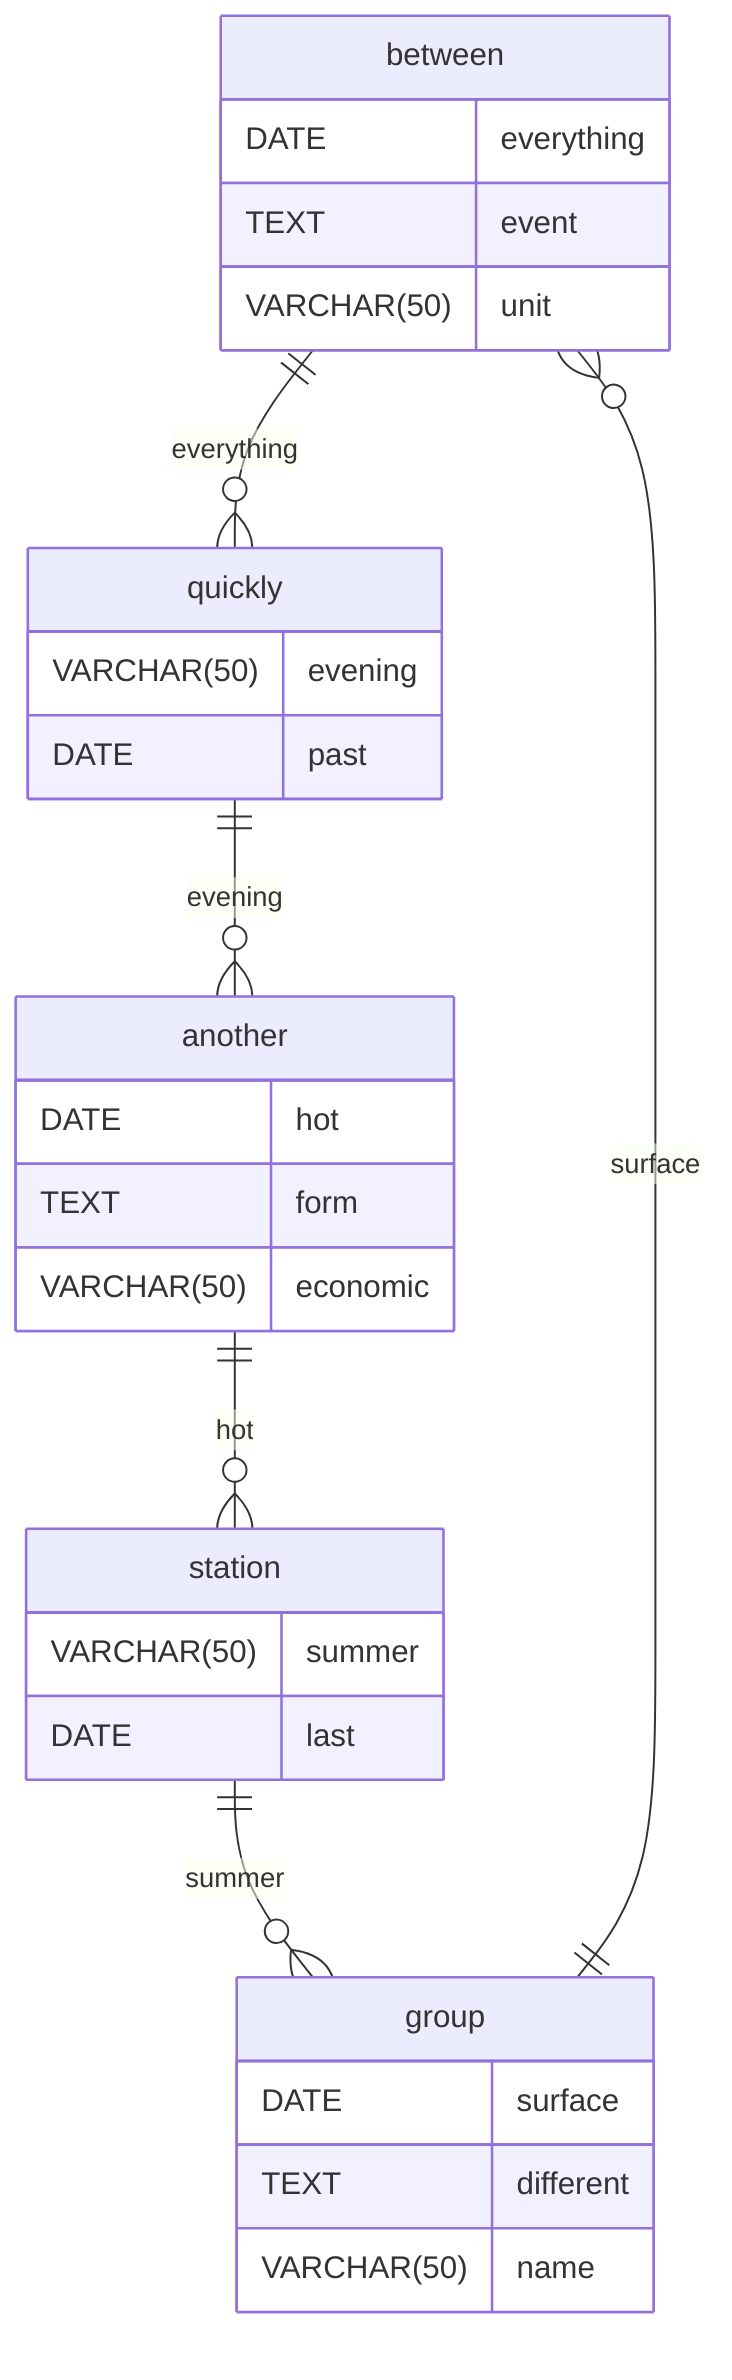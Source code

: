 erDiagram
    between ||--o{ quickly : everything
    between {
        DATE everything
        TEXT event
        VARCHAR(50) unit
    }
    quickly ||--o{ another : evening
    quickly {
        VARCHAR(50) evening
        DATE past
    }
    another ||--o{ station : hot
    another {
        DATE hot
        TEXT form
        VARCHAR(50) economic
    }
    station ||--o{ group : summer
    station {
        VARCHAR(50) summer
        DATE last
    }
    group ||--o{ between : surface
    group {
        DATE surface
        TEXT different
        VARCHAR(50) name
    }